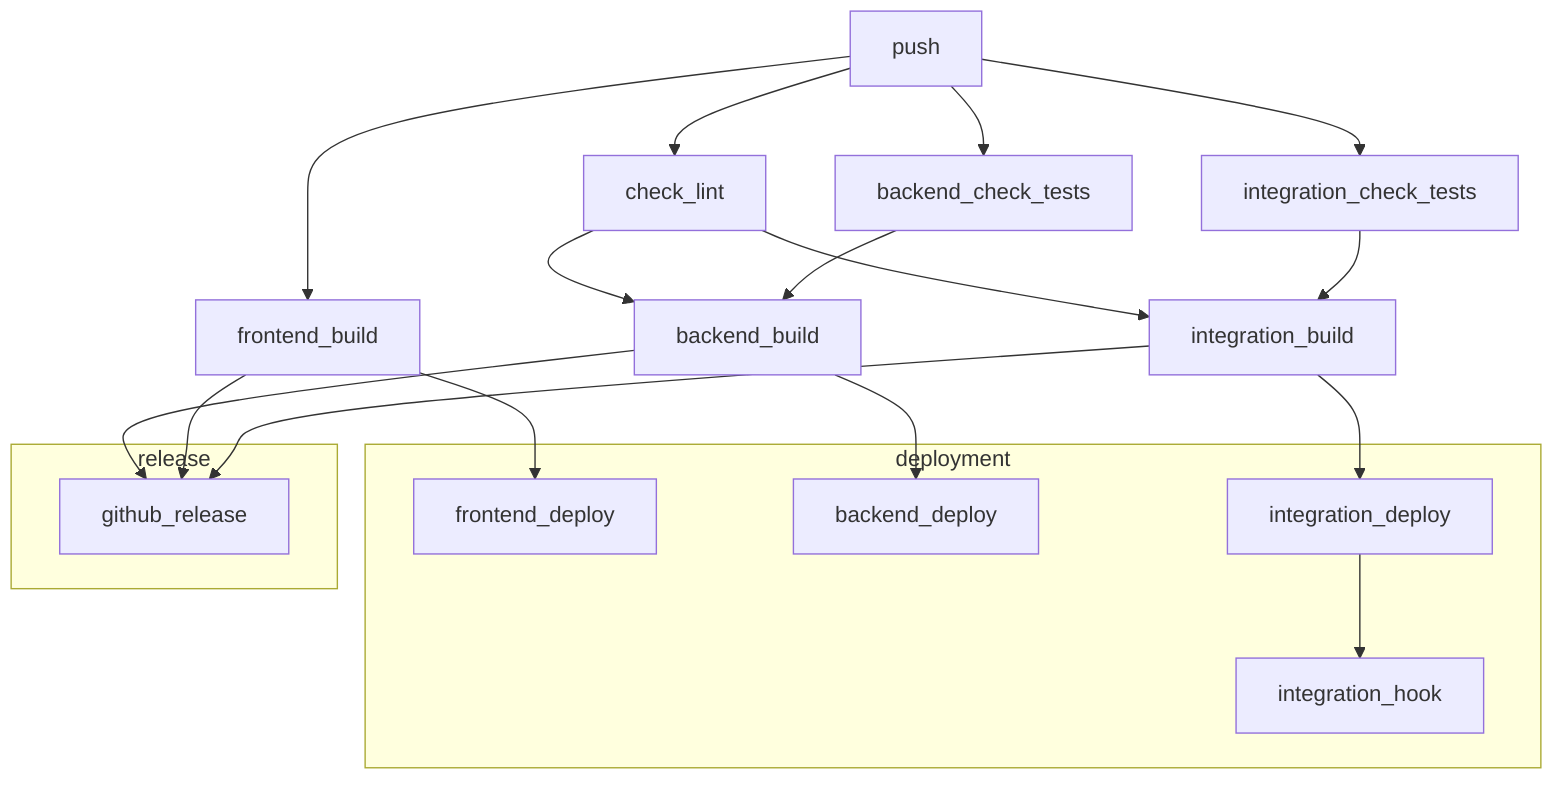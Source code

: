 graph TD

push --> check_lint
push --> backend_check_tests
push --> frontend_build
push --> integration_check_tests
check_lint --> backend_build
backend_check_tests --> backend_build
check_lint --> integration_build
integration_check_tests --> integration_build

frontend_build --> frontend_deploy
backend_build --> backend_deploy
integration_build --> integration_deploy

subgraph deployment
  frontend_deploy
  backend_deploy
  integration_deploy
  integration_deploy --> integration_hook
end


backend_build --> github_release
frontend_build --> github_release
integration_build --> github_release

subgraph release
  github_release
end